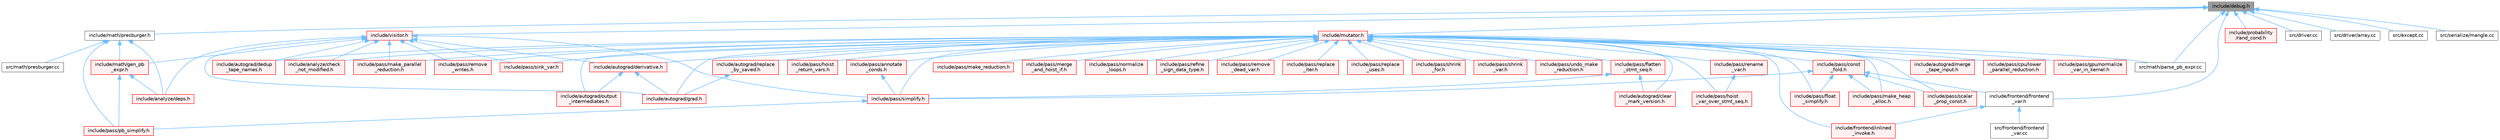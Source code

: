 digraph "include/debug.h"
{
 // LATEX_PDF_SIZE
  bgcolor="transparent";
  edge [fontname=Helvetica,fontsize=10,labelfontname=Helvetica,labelfontsize=10];
  node [fontname=Helvetica,fontsize=10,shape=box,height=0.2,width=0.4];
  Node1 [label="include/debug.h",height=0.2,width=0.4,color="gray40", fillcolor="grey60", style="filled", fontcolor="black",tooltip=" "];
  Node1 -> Node2 [dir="back",color="steelblue1",style="solid"];
  Node2 [label="include/frontend/frontend\l_var.h",height=0.2,width=0.4,color="grey40", fillcolor="white", style="filled",URL="$frontend__var_8h.html",tooltip=" "];
  Node2 -> Node3 [dir="back",color="steelblue1",style="solid"];
  Node3 [label="include/frontend/inlined\l_invoke.h",height=0.2,width=0.4,color="red", fillcolor="#FFF0F0", style="filled",URL="$inlined__invoke_8h.html",tooltip=" "];
  Node2 -> Node5 [dir="back",color="steelblue1",style="solid"];
  Node5 [label="src/frontend/frontend\l_var.cc",height=0.2,width=0.4,color="grey40", fillcolor="white", style="filled",URL="$frontend__var_8cc.html",tooltip=" "];
  Node1 -> Node6 [dir="back",color="steelblue1",style="solid"];
  Node6 [label="include/math/presburger.h",height=0.2,width=0.4,color="grey40", fillcolor="white", style="filled",URL="$presburger_8h.html",tooltip=" "];
  Node6 -> Node7 [dir="back",color="steelblue1",style="solid"];
  Node7 [label="include/analyze/deps.h",height=0.2,width=0.4,color="red", fillcolor="#FFF0F0", style="filled",URL="$deps_8h.html",tooltip=" "];
  Node6 -> Node37 [dir="back",color="steelblue1",style="solid"];
  Node37 [label="include/math/gen_pb\l_expr.h",height=0.2,width=0.4,color="red", fillcolor="#FFF0F0", style="filled",URL="$gen__pb__expr_8h.html",tooltip=" "];
  Node37 -> Node7 [dir="back",color="steelblue1",style="solid"];
  Node37 -> Node38 [dir="back",color="steelblue1",style="solid"];
  Node38 [label="include/pass/pb_simplify.h",height=0.2,width=0.4,color="red", fillcolor="#FFF0F0", style="filled",URL="$pb__simplify_8h.html",tooltip=" "];
  Node6 -> Node38 [dir="back",color="steelblue1",style="solid"];
  Node6 -> Node42 [dir="back",color="steelblue1",style="solid"];
  Node42 [label="src/math/presburger.cc",height=0.2,width=0.4,color="grey40", fillcolor="white", style="filled",URL="$presburger_8cc.html",tooltip=" "];
  Node1 -> Node43 [dir="back",color="steelblue1",style="solid"];
  Node43 [label="include/mutator.h",height=0.2,width=0.4,color="red", fillcolor="#FFF0F0", style="filled",URL="$mutator_8h.html",tooltip=" "];
  Node43 -> Node44 [dir="back",color="steelblue1",style="solid"];
  Node44 [label="include/analyze/check\l_not_modified.h",height=0.2,width=0.4,color="red", fillcolor="#FFF0F0", style="filled",URL="$check__not__modified_8h.html",tooltip=" "];
  Node43 -> Node46 [dir="back",color="steelblue1",style="solid"];
  Node46 [label="include/autograd/clear\l_mark_version.h",height=0.2,width=0.4,color="red", fillcolor="#FFF0F0", style="filled",URL="$clear__mark__version_8h.html",tooltip=" "];
  Node43 -> Node49 [dir="back",color="steelblue1",style="solid"];
  Node49 [label="include/autograd/dedup\l_tape_names.h",height=0.2,width=0.4,color="red", fillcolor="#FFF0F0", style="filled",URL="$dedup__tape__names_8h.html",tooltip=" "];
  Node43 -> Node51 [dir="back",color="steelblue1",style="solid"];
  Node51 [label="include/autograd/derivative.h",height=0.2,width=0.4,color="red", fillcolor="#FFF0F0", style="filled",URL="$derivative_8h.html",tooltip=" "];
  Node51 -> Node55 [dir="back",color="steelblue1",style="solid"];
  Node55 [label="include/autograd/grad.h",height=0.2,width=0.4,color="red", fillcolor="#FFF0F0", style="filled",URL="$grad_8h.html",tooltip=" "];
  Node51 -> Node57 [dir="back",color="steelblue1",style="solid"];
  Node57 [label="include/autograd/output\l_intermediates.h",height=0.2,width=0.4,color="red", fillcolor="#FFF0F0", style="filled",URL="$output__intermediates_8h.html",tooltip=" "];
  Node43 -> Node55 [dir="back",color="steelblue1",style="solid"];
  Node43 -> Node59 [dir="back",color="steelblue1",style="solid"];
  Node59 [label="include/autograd/merge\l_tape_input.h",height=0.2,width=0.4,color="red", fillcolor="#FFF0F0", style="filled",URL="$merge__tape__input_8h.html",tooltip=" "];
  Node43 -> Node57 [dir="back",color="steelblue1",style="solid"];
  Node43 -> Node61 [dir="back",color="steelblue1",style="solid"];
  Node61 [label="include/autograd/replace\l_by_saved.h",height=0.2,width=0.4,color="red", fillcolor="#FFF0F0", style="filled",URL="$replace__by__saved_8h.html",tooltip=" "];
  Node61 -> Node55 [dir="back",color="steelblue1",style="solid"];
  Node43 -> Node3 [dir="back",color="steelblue1",style="solid"];
  Node43 -> Node63 [dir="back",color="steelblue1",style="solid"];
  Node63 [label="include/pass/annotate\l_conds.h",height=0.2,width=0.4,color="red", fillcolor="#FFF0F0", style="filled",URL="$annotate__conds_8h.html",tooltip=" "];
  Node63 -> Node64 [dir="back",color="steelblue1",style="solid"];
  Node64 [label="include/pass/simplify.h",height=0.2,width=0.4,color="red", fillcolor="#FFF0F0", style="filled",URL="$simplify_8h.html",tooltip=" "];
  Node64 -> Node38 [dir="back",color="steelblue1",style="solid"];
  Node43 -> Node78 [dir="back",color="steelblue1",style="solid"];
  Node78 [label="include/pass/const\l_fold.h",height=0.2,width=0.4,color="red", fillcolor="#FFF0F0", style="filled",URL="$const__fold_8h.html",tooltip=" "];
  Node78 -> Node2 [dir="back",color="steelblue1",style="solid"];
  Node78 -> Node79 [dir="back",color="steelblue1",style="solid"];
  Node79 [label="include/pass/float\l_simplify.h",height=0.2,width=0.4,color="red", fillcolor="#FFF0F0", style="filled",URL="$float__simplify_8h.html",tooltip=" "];
  Node78 -> Node81 [dir="back",color="steelblue1",style="solid"];
  Node81 [label="include/pass/make_heap\l_alloc.h",height=0.2,width=0.4,color="red", fillcolor="#FFF0F0", style="filled",URL="$make__heap__alloc_8h.html",tooltip=" "];
  Node78 -> Node83 [dir="back",color="steelblue1",style="solid"];
  Node83 [label="include/pass/scalar\l_prop_const.h",height=0.2,width=0.4,color="red", fillcolor="#FFF0F0", style="filled",URL="$scalar__prop__const_8h.html",tooltip=" "];
  Node78 -> Node64 [dir="back",color="steelblue1",style="solid"];
  Node43 -> Node90 [dir="back",color="steelblue1",style="solid"];
  Node90 [label="include/pass/cpu/lower\l_parallel_reduction.h",height=0.2,width=0.4,color="red", fillcolor="#FFF0F0", style="filled",URL="$cpu_2lower__parallel__reduction_8h.html",tooltip=" "];
  Node43 -> Node91 [dir="back",color="steelblue1",style="solid"];
  Node91 [label="include/pass/flatten\l_stmt_seq.h",height=0.2,width=0.4,color="red", fillcolor="#FFF0F0", style="filled",URL="$flatten__stmt__seq_8h.html",tooltip=" "];
  Node91 -> Node46 [dir="back",color="steelblue1",style="solid"];
  Node91 -> Node64 [dir="back",color="steelblue1",style="solid"];
  Node43 -> Node79 [dir="back",color="steelblue1",style="solid"];
  Node43 -> Node97 [dir="back",color="steelblue1",style="solid"];
  Node97 [label="include/pass/gpu/normalize\l_var_in_kernel.h",height=0.2,width=0.4,color="red", fillcolor="#FFF0F0", style="filled",URL="$normalize__var__in__kernel_8h.html",tooltip=" "];
  Node43 -> Node98 [dir="back",color="steelblue1",style="solid"];
  Node98 [label="include/pass/hoist\l_return_vars.h",height=0.2,width=0.4,color="red", fillcolor="#FFF0F0", style="filled",URL="$hoist__return__vars_8h.html",tooltip=" "];
  Node43 -> Node99 [dir="back",color="steelblue1",style="solid"];
  Node99 [label="include/pass/hoist\l_var_over_stmt_seq.h",height=0.2,width=0.4,color="red", fillcolor="#FFF0F0", style="filled",URL="$hoist__var__over__stmt__seq_8h.html",tooltip=" "];
  Node43 -> Node81 [dir="back",color="steelblue1",style="solid"];
  Node43 -> Node100 [dir="back",color="steelblue1",style="solid"];
  Node100 [label="include/pass/make_parallel\l_reduction.h",height=0.2,width=0.4,color="red", fillcolor="#FFF0F0", style="filled",URL="$make__parallel__reduction_8h.html",tooltip=" "];
  Node43 -> Node101 [dir="back",color="steelblue1",style="solid"];
  Node101 [label="include/pass/make_reduction.h",height=0.2,width=0.4,color="red", fillcolor="#FFF0F0", style="filled",URL="$make__reduction_8h.html",tooltip=" "];
  Node43 -> Node103 [dir="back",color="steelblue1",style="solid"];
  Node103 [label="include/pass/merge\l_and_hoist_if.h",height=0.2,width=0.4,color="red", fillcolor="#FFF0F0", style="filled",URL="$merge__and__hoist__if_8h.html",tooltip=" "];
  Node43 -> Node104 [dir="back",color="steelblue1",style="solid"];
  Node104 [label="include/pass/normalize\l_loops.h",height=0.2,width=0.4,color="red", fillcolor="#FFF0F0", style="filled",URL="$normalize__loops_8h.html",tooltip=" "];
  Node43 -> Node105 [dir="back",color="steelblue1",style="solid"];
  Node105 [label="include/pass/refine\l_sign_data_type.h",height=0.2,width=0.4,color="red", fillcolor="#FFF0F0", style="filled",URL="$refine__sign__data__type_8h.html",tooltip=" "];
  Node43 -> Node107 [dir="back",color="steelblue1",style="solid"];
  Node107 [label="include/pass/remove\l_dead_var.h",height=0.2,width=0.4,color="red", fillcolor="#FFF0F0", style="filled",URL="$remove__dead__var_8h.html",tooltip=" "];
  Node43 -> Node108 [dir="back",color="steelblue1",style="solid"];
  Node108 [label="include/pass/remove\l_writes.h",height=0.2,width=0.4,color="red", fillcolor="#FFF0F0", style="filled",URL="$remove__writes_8h.html",tooltip=" "];
  Node43 -> Node110 [dir="back",color="steelblue1",style="solid"];
  Node110 [label="include/pass/rename\l_var.h",height=0.2,width=0.4,color="red", fillcolor="#FFF0F0", style="filled",URL="$rename__var_8h.html",tooltip=" "];
  Node110 -> Node99 [dir="back",color="steelblue1",style="solid"];
  Node43 -> Node113 [dir="back",color="steelblue1",style="solid"];
  Node113 [label="include/pass/replace\l_iter.h",height=0.2,width=0.4,color="red", fillcolor="#FFF0F0", style="filled",URL="$replace__iter_8h.html",tooltip=" "];
  Node43 -> Node115 [dir="back",color="steelblue1",style="solid"];
  Node115 [label="include/pass/replace\l_uses.h",height=0.2,width=0.4,color="red", fillcolor="#FFF0F0", style="filled",URL="$replace__uses_8h.html",tooltip=" "];
  Node43 -> Node83 [dir="back",color="steelblue1",style="solid"];
  Node43 -> Node117 [dir="back",color="steelblue1",style="solid"];
  Node117 [label="include/pass/shrink\l_for.h",height=0.2,width=0.4,color="red", fillcolor="#FFF0F0", style="filled",URL="$shrink__for_8h.html",tooltip=" "];
  Node43 -> Node118 [dir="back",color="steelblue1",style="solid"];
  Node118 [label="include/pass/shrink\l_var.h",height=0.2,width=0.4,color="red", fillcolor="#FFF0F0", style="filled",URL="$shrink__var_8h.html",tooltip=" "];
  Node43 -> Node64 [dir="back",color="steelblue1",style="solid"];
  Node43 -> Node119 [dir="back",color="steelblue1",style="solid"];
  Node119 [label="include/pass/sink_var.h",height=0.2,width=0.4,color="red", fillcolor="#FFF0F0", style="filled",URL="$sink__var_8h.html",tooltip=" "];
  Node43 -> Node120 [dir="back",color="steelblue1",style="solid"];
  Node120 [label="include/pass/undo_make\l_reduction.h",height=0.2,width=0.4,color="red", fillcolor="#FFF0F0", style="filled",URL="$undo__make__reduction_8h.html",tooltip=" "];
  Node43 -> Node156 [dir="back",color="steelblue1",style="solid"];
  Node156 [label="src/math/parse_pb_expr.cc",height=0.2,width=0.4,color="grey40", fillcolor="white", style="filled",URL="$parse__pb__expr_8cc.html",tooltip=" "];
  Node1 -> Node158 [dir="back",color="steelblue1",style="solid"];
  Node158 [label="include/probability\l/rand_cond.h",height=0.2,width=0.4,color="red", fillcolor="#FFF0F0", style="filled",URL="$rand__cond_8h.html",tooltip=" "];
  Node1 -> Node163 [dir="back",color="steelblue1",style="solid"];
  Node163 [label="include/visitor.h",height=0.2,width=0.4,color="red", fillcolor="#FFF0F0", style="filled",URL="$visitor_8h.html",tooltip=" "];
  Node163 -> Node44 [dir="back",color="steelblue1",style="solid"];
  Node163 -> Node7 [dir="back",color="steelblue1",style="solid"];
  Node163 -> Node49 [dir="back",color="steelblue1",style="solid"];
  Node163 -> Node51 [dir="back",color="steelblue1",style="solid"];
  Node163 -> Node55 [dir="back",color="steelblue1",style="solid"];
  Node163 -> Node37 [dir="back",color="steelblue1",style="solid"];
  Node163 -> Node100 [dir="back",color="steelblue1",style="solid"];
  Node163 -> Node108 [dir="back",color="steelblue1",style="solid"];
  Node163 -> Node64 [dir="back",color="steelblue1",style="solid"];
  Node163 -> Node119 [dir="back",color="steelblue1",style="solid"];
  Node1 -> Node211 [dir="back",color="steelblue1",style="solid"];
  Node211 [label="src/driver.cc",height=0.2,width=0.4,color="grey40", fillcolor="white", style="filled",URL="$driver_8cc.html",tooltip=" "];
  Node1 -> Node212 [dir="back",color="steelblue1",style="solid"];
  Node212 [label="src/driver/array.cc",height=0.2,width=0.4,color="grey40", fillcolor="white", style="filled",URL="$array_8cc.html",tooltip=" "];
  Node1 -> Node132 [dir="back",color="steelblue1",style="solid"];
  Node132 [label="src/except.cc",height=0.2,width=0.4,color="grey40", fillcolor="white", style="filled",URL="$except_8cc.html",tooltip=" "];
  Node1 -> Node156 [dir="back",color="steelblue1",style="solid"];
  Node1 -> Node213 [dir="back",color="steelblue1",style="solid"];
  Node213 [label="src/serialize/mangle.cc",height=0.2,width=0.4,color="grey40", fillcolor="white", style="filled",URL="$mangle_8cc.html",tooltip=" "];
}
